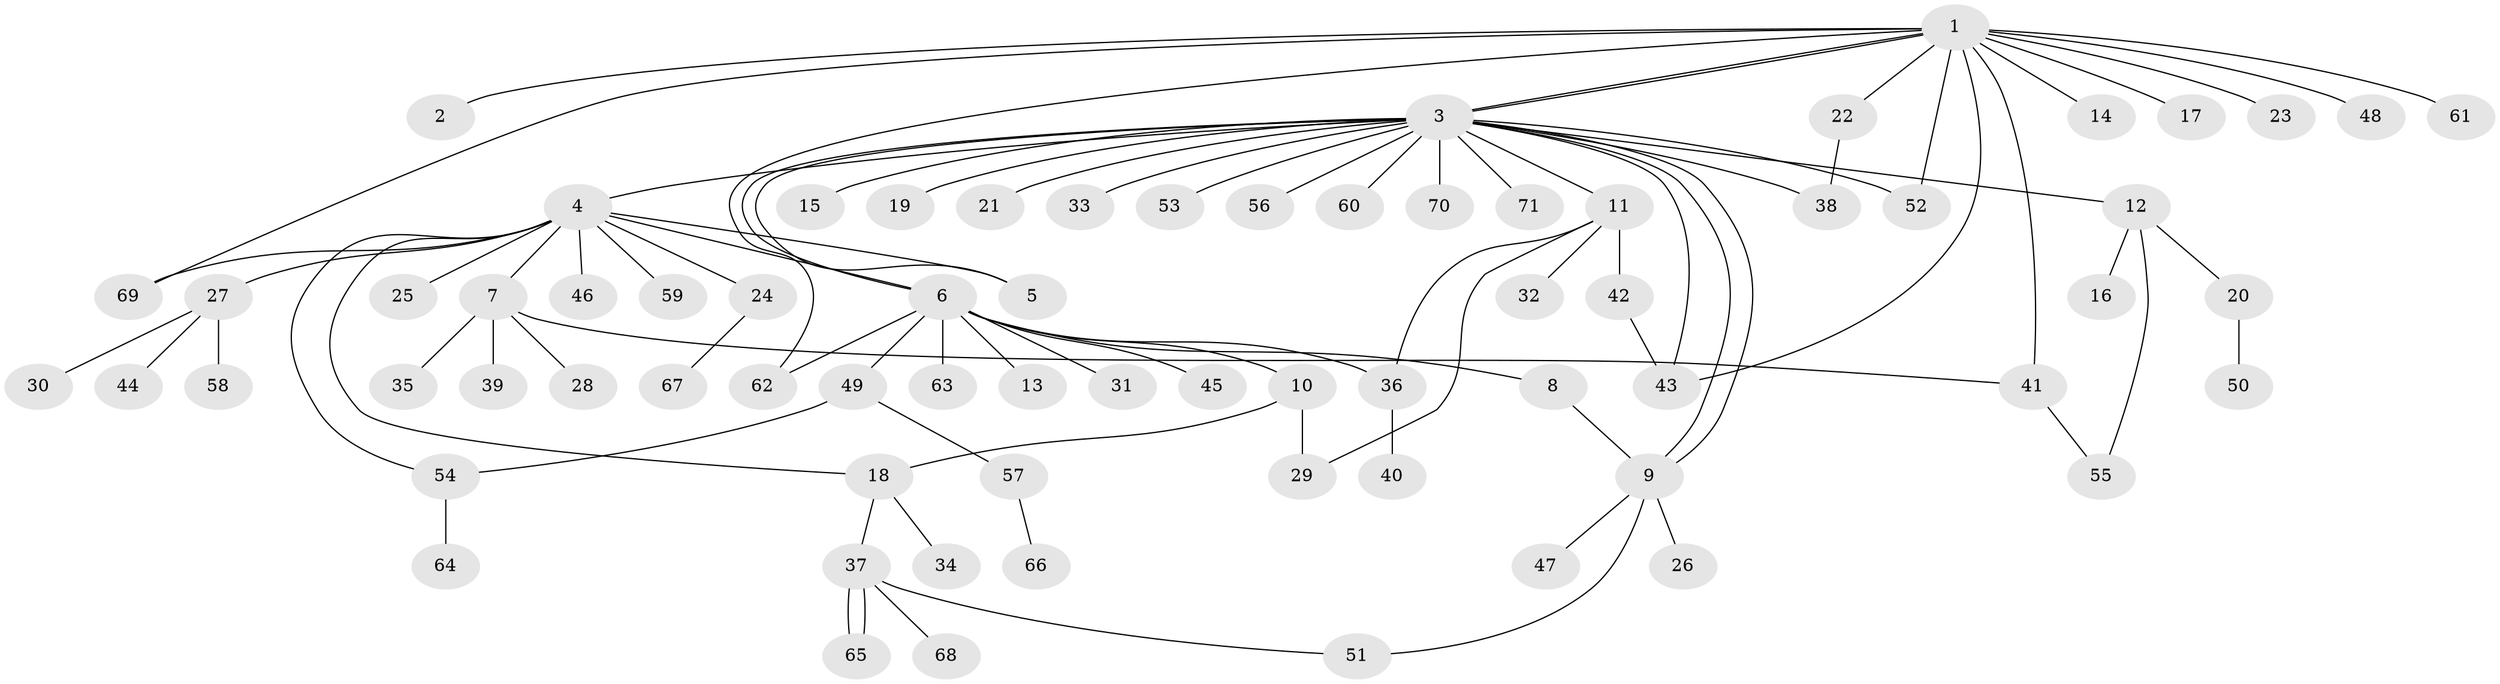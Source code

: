 // coarse degree distribution, {15: 0.017857142857142856, 1: 0.625, 28: 0.017857142857142856, 10: 0.017857142857142856, 4: 0.017857142857142856, 5: 0.017857142857142856, 3: 0.125, 6: 0.017857142857142856, 2: 0.14285714285714285}
// Generated by graph-tools (version 1.1) at 2025/51/02/27/25 19:51:58]
// undirected, 71 vertices, 89 edges
graph export_dot {
graph [start="1"]
  node [color=gray90,style=filled];
  1;
  2;
  3;
  4;
  5;
  6;
  7;
  8;
  9;
  10;
  11;
  12;
  13;
  14;
  15;
  16;
  17;
  18;
  19;
  20;
  21;
  22;
  23;
  24;
  25;
  26;
  27;
  28;
  29;
  30;
  31;
  32;
  33;
  34;
  35;
  36;
  37;
  38;
  39;
  40;
  41;
  42;
  43;
  44;
  45;
  46;
  47;
  48;
  49;
  50;
  51;
  52;
  53;
  54;
  55;
  56;
  57;
  58;
  59;
  60;
  61;
  62;
  63;
  64;
  65;
  66;
  67;
  68;
  69;
  70;
  71;
  1 -- 2;
  1 -- 3;
  1 -- 3;
  1 -- 14;
  1 -- 17;
  1 -- 22;
  1 -- 23;
  1 -- 41;
  1 -- 43;
  1 -- 48;
  1 -- 52;
  1 -- 61;
  1 -- 62;
  1 -- 69;
  3 -- 4;
  3 -- 5;
  3 -- 6;
  3 -- 9;
  3 -- 9;
  3 -- 11;
  3 -- 12;
  3 -- 15;
  3 -- 19;
  3 -- 21;
  3 -- 33;
  3 -- 38;
  3 -- 43;
  3 -- 52;
  3 -- 53;
  3 -- 56;
  3 -- 60;
  3 -- 70;
  3 -- 71;
  4 -- 5;
  4 -- 6;
  4 -- 7;
  4 -- 18;
  4 -- 24;
  4 -- 25;
  4 -- 27;
  4 -- 46;
  4 -- 54;
  4 -- 59;
  4 -- 69;
  6 -- 8;
  6 -- 10;
  6 -- 13;
  6 -- 31;
  6 -- 36;
  6 -- 45;
  6 -- 49;
  6 -- 62;
  6 -- 63;
  7 -- 28;
  7 -- 35;
  7 -- 39;
  7 -- 41;
  8 -- 9;
  9 -- 26;
  9 -- 47;
  9 -- 51;
  10 -- 18;
  10 -- 29;
  11 -- 29;
  11 -- 32;
  11 -- 36;
  11 -- 42;
  12 -- 16;
  12 -- 20;
  12 -- 55;
  18 -- 34;
  18 -- 37;
  20 -- 50;
  22 -- 38;
  24 -- 67;
  27 -- 30;
  27 -- 44;
  27 -- 58;
  36 -- 40;
  37 -- 51;
  37 -- 65;
  37 -- 65;
  37 -- 68;
  41 -- 55;
  42 -- 43;
  49 -- 54;
  49 -- 57;
  54 -- 64;
  57 -- 66;
}
